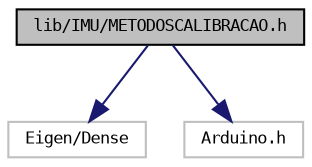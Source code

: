 digraph "lib/IMU/METODOSCALIBRACAO.h"
{
  bgcolor="transparent";
  edge [fontname="DejaVuSansMono",fontsize="8",labelfontname="DejaVuSansMono",labelfontsize="8"];
  node [fontname="DejaVuSansMono",fontsize="8",shape=record];
  Node0 [label="lib/IMU/METODOSCALIBRACAO.h",height=0.2,width=0.4,color="black", fillcolor="grey75", style="filled", fontcolor="black"];
  Node0 -> Node1 [color="midnightblue",fontsize="8",style="solid",fontname="DejaVuSansMono"];
  Node1 [label="Eigen/Dense",height=0.2,width=0.4,color="grey75"];
  Node0 -> Node2 [color="midnightblue",fontsize="8",style="solid",fontname="DejaVuSansMono"];
  Node2 [label="Arduino.h",height=0.2,width=0.4,color="grey75"];
}
